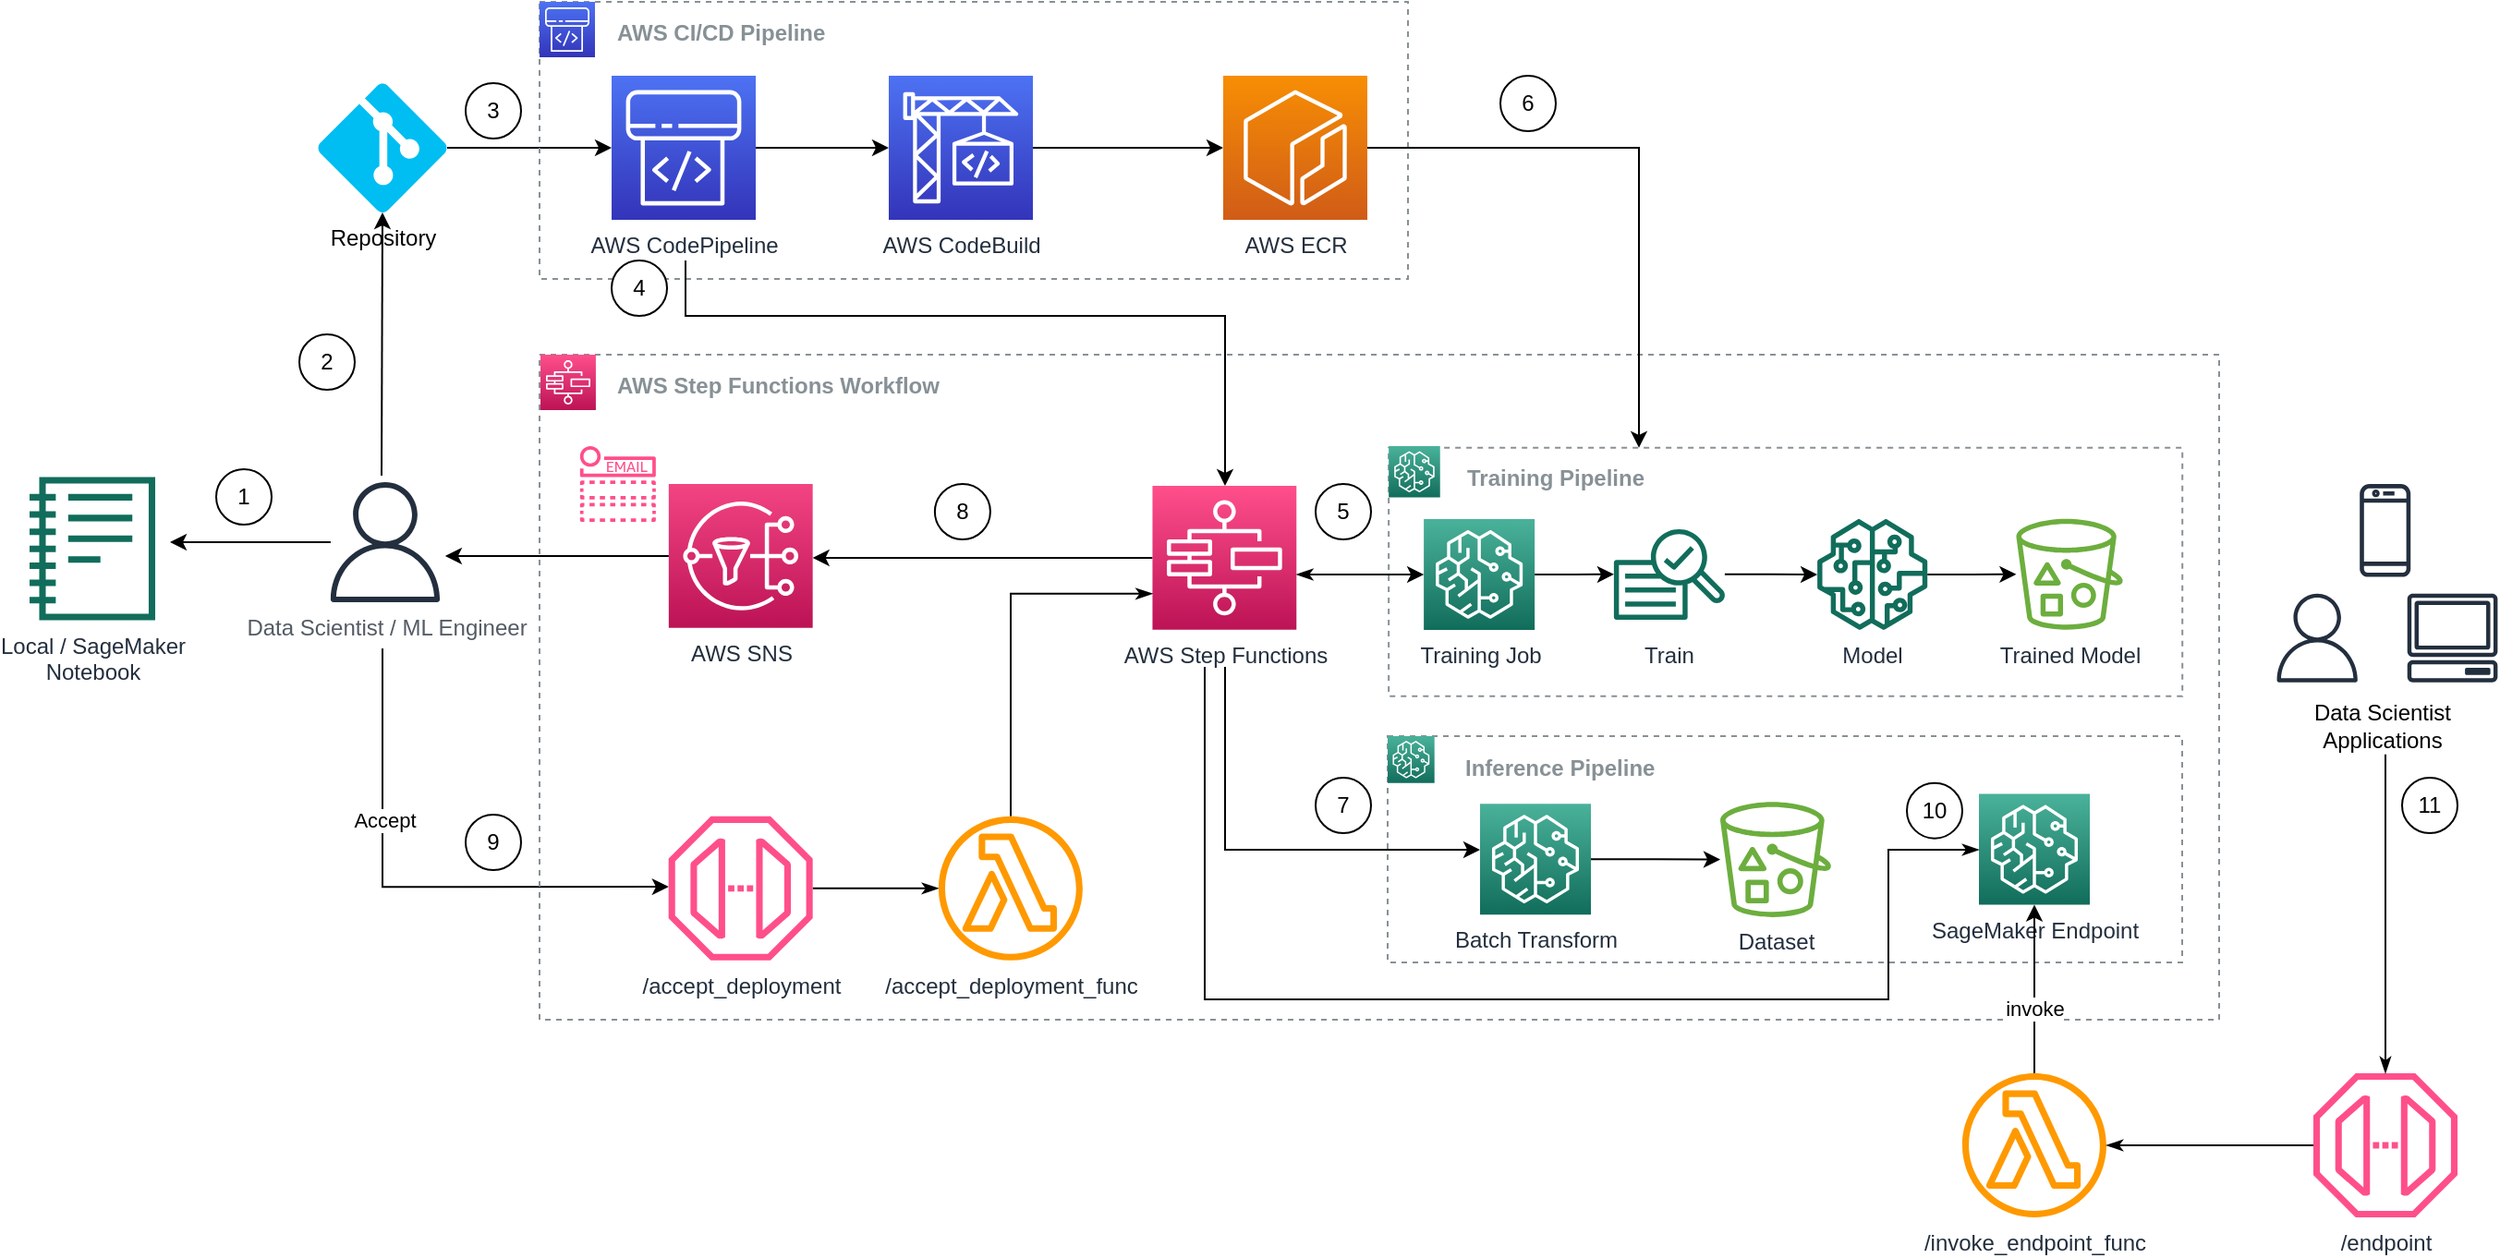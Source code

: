 <mxfile version="15.5.2" type="github">
  <diagram id="j37Jz2b9IyT9WRS_cPEV" name="Page-1">
    <mxGraphModel dx="2523" dy="934" grid="1" gridSize="10" guides="1" tooltips="1" connect="1" arrows="1" fold="1" page="1" pageScale="1" pageWidth="850" pageHeight="1100" math="0" shadow="0">
      <root>
        <mxCell id="0" />
        <mxCell id="1" parent="0" />
        <mxCell id="5Ti28n0uI5nl5lniaKAq-7" style="edgeStyle=orthogonalEdgeStyle;rounded=0;orthogonalLoop=1;jettySize=auto;html=1;entryX=0.5;entryY=1;entryDx=0;entryDy=0;entryPerimeter=0;startArrow=none;startFill=0;" edge="1" parent="1" target="b2e7_tQQ3vltjg-f_0wM-10">
          <mxGeometry relative="1" as="geometry">
            <mxPoint x="84.5" y="456.5" as="sourcePoint" />
          </mxGeometry>
        </mxCell>
        <mxCell id="5Ti28n0uI5nl5lniaKAq-9" style="edgeStyle=orthogonalEdgeStyle;rounded=0;orthogonalLoop=1;jettySize=auto;html=1;startArrow=none;startFill=0;" edge="1" parent="1">
          <mxGeometry relative="1" as="geometry">
            <mxPoint x="85" y="550" as="sourcePoint" />
            <mxPoint x="239.923" y="679.059" as="targetPoint" />
            <Array as="points">
              <mxPoint x="85" y="679" />
            </Array>
          </mxGeometry>
        </mxCell>
        <mxCell id="5Ti28n0uI5nl5lniaKAq-10" value="Accept" style="edgeLabel;html=1;align=center;verticalAlign=middle;resizable=0;points=[];" vertex="1" connectable="0" parent="5Ti28n0uI5nl5lniaKAq-9">
          <mxGeometry x="-0.349" y="1" relative="1" as="geometry">
            <mxPoint as="offset" />
          </mxGeometry>
        </mxCell>
        <mxCell id="b2e7_tQQ3vltjg-f_0wM-12" value="" style="edgeStyle=orthogonalEdgeStyle;rounded=0;orthogonalLoop=1;jettySize=auto;html=1;" parent="1" source="b2e7_tQQ3vltjg-f_0wM-10" target="b2e7_tQQ3vltjg-f_0wM-2" edge="1">
          <mxGeometry relative="1" as="geometry" />
        </mxCell>
        <mxCell id="b2e7_tQQ3vltjg-f_0wM-10" value="Repository" style="verticalLabelPosition=bottom;html=1;verticalAlign=top;align=center;strokeColor=none;fillColor=#00BEF2;shape=mxgraph.azure.git_repository;" parent="1" vertex="1">
          <mxGeometry x="50" y="244" width="70" height="70" as="geometry" />
        </mxCell>
        <mxCell id="b2e7_tQQ3vltjg-f_0wM-20" value="" style="group" parent="1" vertex="1" connectable="0">
          <mxGeometry x="170" y="200" width="470" height="170" as="geometry" />
        </mxCell>
        <mxCell id="b2e7_tQQ3vltjg-f_0wM-1" value="&lt;blockquote style=&quot;margin: 0 0 0 40px ; border: none ; padding: 0px&quot;&gt;&lt;b&gt;AWS CI/CD Pipeline&lt;/b&gt;&lt;/blockquote&gt;" style="outlineConnect=0;gradientColor=none;html=1;whiteSpace=wrap;fontSize=12;fontStyle=0;strokeColor=#879196;fillColor=none;verticalAlign=top;align=left;fontColor=#879196;dashed=1;spacingTop=3;" parent="b2e7_tQQ3vltjg-f_0wM-20" vertex="1">
          <mxGeometry width="470" height="150" as="geometry" />
        </mxCell>
        <mxCell id="b2e7_tQQ3vltjg-f_0wM-2" value="AWS CodePipeline" style="sketch=0;points=[[0,0,0],[0.25,0,0],[0.5,0,0],[0.75,0,0],[1,0,0],[0,1,0],[0.25,1,0],[0.5,1,0],[0.75,1,0],[1,1,0],[0,0.25,0],[0,0.5,0],[0,0.75,0],[1,0.25,0],[1,0.5,0],[1,0.75,0]];outlineConnect=0;fontColor=#232F3E;gradientColor=#4D72F3;gradientDirection=north;fillColor=#3334B9;strokeColor=#ffffff;dashed=0;verticalLabelPosition=bottom;verticalAlign=top;align=center;html=1;fontSize=12;fontStyle=0;aspect=fixed;shape=mxgraph.aws4.resourceIcon;resIcon=mxgraph.aws4.codepipeline;" parent="b2e7_tQQ3vltjg-f_0wM-20" vertex="1">
          <mxGeometry x="39" y="40" width="78" height="78" as="geometry" />
        </mxCell>
        <mxCell id="b2e7_tQQ3vltjg-f_0wM-3" value="AWS CodeBuild" style="sketch=0;points=[[0,0,0],[0.25,0,0],[0.5,0,0],[0.75,0,0],[1,0,0],[0,1,0],[0.25,1,0],[0.5,1,0],[0.75,1,0],[1,1,0],[0,0.25,0],[0,0.5,0],[0,0.75,0],[1,0.25,0],[1,0.5,0],[1,0.75,0]];outlineConnect=0;fontColor=#232F3E;gradientColor=#4D72F3;gradientDirection=north;fillColor=#3334B9;strokeColor=#ffffff;dashed=0;verticalLabelPosition=bottom;verticalAlign=top;align=center;html=1;fontSize=12;fontStyle=0;aspect=fixed;shape=mxgraph.aws4.resourceIcon;resIcon=mxgraph.aws4.codebuild;" parent="b2e7_tQQ3vltjg-f_0wM-20" vertex="1">
          <mxGeometry x="189" y="40" width="78" height="78" as="geometry" />
        </mxCell>
        <mxCell id="b2e7_tQQ3vltjg-f_0wM-7" style="edgeStyle=orthogonalEdgeStyle;rounded=0;orthogonalLoop=1;jettySize=auto;html=1;" parent="b2e7_tQQ3vltjg-f_0wM-20" source="b2e7_tQQ3vltjg-f_0wM-2" target="b2e7_tQQ3vltjg-f_0wM-3" edge="1">
          <mxGeometry relative="1" as="geometry" />
        </mxCell>
        <mxCell id="b2e7_tQQ3vltjg-f_0wM-4" value="AWS ECR" style="sketch=0;points=[[0,0,0],[0.25,0,0],[0.5,0,0],[0.75,0,0],[1,0,0],[0,1,0],[0.25,1,0],[0.5,1,0],[0.75,1,0],[1,1,0],[0,0.25,0],[0,0.5,0],[0,0.75,0],[1,0.25,0],[1,0.5,0],[1,0.75,0]];outlineConnect=0;fontColor=#232F3E;gradientColor=#F78E04;gradientDirection=north;fillColor=#D05C17;strokeColor=#ffffff;dashed=0;verticalLabelPosition=bottom;verticalAlign=top;align=center;html=1;fontSize=12;fontStyle=0;aspect=fixed;shape=mxgraph.aws4.resourceIcon;resIcon=mxgraph.aws4.ecr;" parent="b2e7_tQQ3vltjg-f_0wM-20" vertex="1">
          <mxGeometry x="370" y="40" width="78" height="78" as="geometry" />
        </mxCell>
        <mxCell id="b2e7_tQQ3vltjg-f_0wM-6" style="edgeStyle=orthogonalEdgeStyle;rounded=0;orthogonalLoop=1;jettySize=auto;html=1;" parent="b2e7_tQQ3vltjg-f_0wM-20" source="b2e7_tQQ3vltjg-f_0wM-3" target="b2e7_tQQ3vltjg-f_0wM-4" edge="1">
          <mxGeometry relative="1" as="geometry" />
        </mxCell>
        <mxCell id="b2e7_tQQ3vltjg-f_0wM-5" value="" style="shape=image;html=1;verticalAlign=top;verticalLabelPosition=bottom;labelBackgroundColor=#ffffff;imageAspect=0;aspect=fixed;image=https://cdn4.iconfinder.com/data/icons/logos-and-brands/512/97_Docker_logo_logos-128.png" parent="b2e7_tQQ3vltjg-f_0wM-20" vertex="1">
          <mxGeometry x="297" y="80" width="50" height="50" as="geometry" />
        </mxCell>
        <mxCell id="b2e7_tQQ3vltjg-f_0wM-22" value="" style="sketch=0;points=[[0,0,0],[0.25,0,0],[0.5,0,0],[0.75,0,0],[1,0,0],[0,1,0],[0.25,1,0],[0.5,1,0],[0.75,1,0],[1,1,0],[0,0.25,0],[0,0.5,0],[0,0.75,0],[1,0.25,0],[1,0.5,0],[1,0.75,0]];outlineConnect=0;fontColor=#232F3E;gradientColor=#4D72F3;gradientDirection=north;fillColor=#3334B9;strokeColor=#ffffff;dashed=0;verticalLabelPosition=bottom;verticalAlign=top;align=center;html=1;fontSize=12;fontStyle=0;aspect=fixed;shape=mxgraph.aws4.resourceIcon;resIcon=mxgraph.aws4.codepipeline;" parent="b2e7_tQQ3vltjg-f_0wM-20" vertex="1">
          <mxGeometry width="30" height="30" as="geometry" />
        </mxCell>
        <mxCell id="5Ti28n0uI5nl5lniaKAq-58" value="4" style="ellipse;whiteSpace=wrap;html=1;aspect=fixed;" vertex="1" parent="b2e7_tQQ3vltjg-f_0wM-20">
          <mxGeometry x="39" y="140" width="30" height="30" as="geometry" />
        </mxCell>
        <mxCell id="b2e7_tQQ3vltjg-f_0wM-25" style="edgeStyle=orthogonalEdgeStyle;rounded=0;orthogonalLoop=1;jettySize=auto;html=1;fontSize=14;" parent="1" target="b2e7_tQQ3vltjg-f_0wM-24" edge="1">
          <mxGeometry relative="1" as="geometry">
            <mxPoint x="249" y="340" as="sourcePoint" />
            <Array as="points">
              <mxPoint x="249" y="370" />
              <mxPoint x="541" y="370" />
            </Array>
          </mxGeometry>
        </mxCell>
        <mxCell id="b2e7_tQQ3vltjg-f_0wM-31" value="" style="group" parent="1" vertex="1" connectable="0">
          <mxGeometry x="170" y="391" width="910" height="360" as="geometry" />
        </mxCell>
        <mxCell id="b2e7_tQQ3vltjg-f_0wM-21" value="&lt;blockquote style=&quot;margin: 0 0 0 40px ; border: none ; padding: 0px&quot;&gt;&lt;b&gt;AWS Step Functions Workflow&lt;/b&gt;&lt;/blockquote&gt;" style="outlineConnect=0;gradientColor=none;html=1;whiteSpace=wrap;fontSize=12;fontStyle=0;strokeColor=#879196;fillColor=none;verticalAlign=top;align=left;fontColor=#879196;dashed=1;spacingTop=3;" parent="b2e7_tQQ3vltjg-f_0wM-31" vertex="1">
          <mxGeometry width="909.001" height="360" as="geometry" />
        </mxCell>
        <mxCell id="b2e7_tQQ3vltjg-f_0wM-23" value="" style="sketch=0;points=[[0,0,0],[0.25,0,0],[0.5,0,0],[0.75,0,0],[1,0,0],[0,1,0],[0.25,1,0],[0.5,1,0],[0.75,1,0],[1,1,0],[0,0.25,0],[0,0.5,0],[0,0.75,0],[1,0.25,0],[1,0.5,0],[1,0.75,0]];outlineConnect=0;fontColor=#232F3E;gradientColor=#FF4F8B;gradientDirection=north;fillColor=#BC1356;strokeColor=#ffffff;dashed=0;verticalLabelPosition=bottom;verticalAlign=top;align=center;html=1;fontSize=12;fontStyle=0;aspect=fixed;shape=mxgraph.aws4.resourceIcon;resIcon=mxgraph.aws4.step_functions;" parent="b2e7_tQQ3vltjg-f_0wM-31" vertex="1">
          <mxGeometry x="0.499" width="29.967" height="29.967" as="geometry" />
        </mxCell>
        <mxCell id="Zc0Y9S3saHH1EsJJb78X-13" style="edgeStyle=orthogonalEdgeStyle;rounded=0;orthogonalLoop=1;jettySize=auto;html=1;startArrow=classicThin;startFill=1;" parent="b2e7_tQQ3vltjg-f_0wM-31" source="b2e7_tQQ3vltjg-f_0wM-24" target="Zc0Y9S3saHH1EsJJb78X-7" edge="1">
          <mxGeometry relative="1" as="geometry">
            <Array as="points">
              <mxPoint x="430" y="119" />
              <mxPoint x="430" y="119" />
            </Array>
          </mxGeometry>
        </mxCell>
        <mxCell id="Zc0Y9S3saHH1EsJJb78X-18" value="" style="edgeStyle=orthogonalEdgeStyle;rounded=0;orthogonalLoop=1;jettySize=auto;html=1;" parent="b2e7_tQQ3vltjg-f_0wM-31" source="b2e7_tQQ3vltjg-f_0wM-24" target="Zc0Y9S3saHH1EsJJb78X-16" edge="1">
          <mxGeometry relative="1" as="geometry">
            <Array as="points">
              <mxPoint x="210" y="110" />
              <mxPoint x="210" y="110" />
            </Array>
          </mxGeometry>
        </mxCell>
        <mxCell id="b2e7_tQQ3vltjg-f_0wM-24" value="AWS Step Functions" style="sketch=0;points=[[0,0,0],[0.25,0,0],[0.5,0,0],[0.75,0,0],[1,0,0],[0,1,0],[0.25,1,0],[0.5,1,0],[0.75,1,0],[1,1,0],[0,0.25,0],[0,0.5,0],[0,0.75,0],[1,0.25,0],[1,0.5,0],[1,0.75,0]];outlineConnect=0;fontColor=#232F3E;gradientColor=#FF4F8B;gradientDirection=north;fillColor=#BC1356;strokeColor=#ffffff;dashed=0;verticalLabelPosition=bottom;verticalAlign=top;align=center;html=1;fontSize=12;fontStyle=0;aspect=fixed;shape=mxgraph.aws4.resourceIcon;resIcon=mxgraph.aws4.step_functions;" parent="b2e7_tQQ3vltjg-f_0wM-31" vertex="1">
          <mxGeometry x="331.726" y="71" width="77.914" height="77.914" as="geometry" />
        </mxCell>
        <mxCell id="Zc0Y9S3saHH1EsJJb78X-12" value="" style="group" parent="b2e7_tQQ3vltjg-f_0wM-31" vertex="1" connectable="0">
          <mxGeometry x="459.58" y="49.5" width="429.53" height="134.5" as="geometry" />
        </mxCell>
        <mxCell id="b2e7_tQQ3vltjg-f_0wM-29" value="&lt;blockquote style=&quot;margin: 0 0 0 40px ; border: none ; padding: 0px&quot;&gt;&lt;b&gt;Training Pipeline&lt;/b&gt;&lt;/blockquote&gt;" style="outlineConnect=0;gradientColor=none;html=1;whiteSpace=wrap;fontSize=12;fontStyle=0;strokeColor=#879196;fillColor=none;verticalAlign=top;align=left;fontColor=#879196;dashed=1;spacingTop=3;" parent="Zc0Y9S3saHH1EsJJb78X-12" vertex="1">
          <mxGeometry y="0.928" width="429.53" height="134.5" as="geometry" />
        </mxCell>
        <mxCell id="5Ti28n0uI5nl5lniaKAq-48" style="edgeStyle=orthogonalEdgeStyle;rounded=0;orthogonalLoop=1;jettySize=auto;html=1;startArrow=none;startFill=0;" edge="1" parent="Zc0Y9S3saHH1EsJJb78X-12" source="Zc0Y9S3saHH1EsJJb78X-1" target="Zc0Y9S3saHH1EsJJb78X-3">
          <mxGeometry relative="1" as="geometry" />
        </mxCell>
        <mxCell id="Zc0Y9S3saHH1EsJJb78X-1" value="Train" style="outlineConnect=0;fontColor=#232F3E;gradientColor=none;fillColor=#116D5B;strokeColor=none;dashed=0;verticalLabelPosition=bottom;verticalAlign=top;align=center;html=1;fontSize=12;fontStyle=0;pointerEvents=1;shape=mxgraph.aws4.sagemaker_train;" parent="Zc0Y9S3saHH1EsJJb78X-12" vertex="1">
          <mxGeometry x="121.867" y="39.472" width="60" height="60" as="geometry" />
        </mxCell>
        <mxCell id="5Ti28n0uI5nl5lniaKAq-49" value="" style="edgeStyle=orthogonalEdgeStyle;rounded=0;orthogonalLoop=1;jettySize=auto;html=1;startArrow=none;startFill=0;" edge="1" parent="Zc0Y9S3saHH1EsJJb78X-12" source="Zc0Y9S3saHH1EsJJb78X-3" target="5Ti28n0uI5nl5lniaKAq-4">
          <mxGeometry relative="1" as="geometry" />
        </mxCell>
        <mxCell id="Zc0Y9S3saHH1EsJJb78X-3" value="Model" style="outlineConnect=0;fontColor=#232F3E;gradientColor=none;fillColor=#116D5B;strokeColor=none;dashed=0;verticalLabelPosition=bottom;verticalAlign=top;align=center;html=1;fontSize=12;fontStyle=0;aspect=fixed;pointerEvents=1;shape=mxgraph.aws4.sagemaker_model;" parent="Zc0Y9S3saHH1EsJJb78X-12" vertex="1">
          <mxGeometry x="231.746" y="39.469" width="60" height="60" as="geometry" />
        </mxCell>
        <mxCell id="b2e7_tQQ3vltjg-f_0wM-30" value="" style="sketch=0;points=[[0,0,0],[0.25,0,0],[0.5,0,0],[0.75,0,0],[1,0,0],[0,1,0],[0.25,1,0],[0.5,1,0],[0.75,1,0],[1,1,0],[0,0.25,0],[0,0.5,0],[0,0.75,0],[1,0.25,0],[1,0.5,0],[1,0.75,0]];outlineConnect=0;fontColor=#232F3E;gradientColor=#4AB29A;gradientDirection=north;fillColor=#116D5B;strokeColor=#ffffff;dashed=0;verticalLabelPosition=bottom;verticalAlign=top;align=center;html=1;fontSize=12;fontStyle=0;aspect=fixed;shape=mxgraph.aws4.resourceIcon;resIcon=mxgraph.aws4.sagemaker;" parent="Zc0Y9S3saHH1EsJJb78X-12" vertex="1">
          <mxGeometry width="27.797" height="27.797" as="geometry" />
        </mxCell>
        <mxCell id="Zc0Y9S3saHH1EsJJb78X-15" style="edgeStyle=orthogonalEdgeStyle;rounded=0;orthogonalLoop=1;jettySize=auto;html=1;" parent="Zc0Y9S3saHH1EsJJb78X-12" source="Zc0Y9S3saHH1EsJJb78X-7" target="Zc0Y9S3saHH1EsJJb78X-1" edge="1">
          <mxGeometry relative="1" as="geometry" />
        </mxCell>
        <mxCell id="Zc0Y9S3saHH1EsJJb78X-7" value="Training Job" style="points=[[0,0,0],[0.25,0,0],[0.5,0,0],[0.75,0,0],[1,0,0],[0,1,0],[0.25,1,0],[0.5,1,0],[0.75,1,0],[1,1,0],[0,0.25,0],[0,0.5,0],[0,0.75,0],[1,0.25,0],[1,0.5,0],[1,0.75,0]];outlineConnect=0;fontColor=#232F3E;gradientColor=#4AB29A;gradientDirection=north;fillColor=#116D5B;strokeColor=#ffffff;dashed=0;verticalLabelPosition=bottom;verticalAlign=top;align=center;html=1;fontSize=12;fontStyle=0;aspect=fixed;shape=mxgraph.aws4.resourceIcon;resIcon=mxgraph.aws4.sagemaker;" parent="Zc0Y9S3saHH1EsJJb78X-12" vertex="1">
          <mxGeometry x="18.979" y="39.475" width="60" height="60" as="geometry" />
        </mxCell>
        <mxCell id="5Ti28n0uI5nl5lniaKAq-4" value="Trained Model" style="sketch=0;outlineConnect=0;fontColor=#232F3E;gradientColor=none;fillColor=#6CAE3E;strokeColor=none;dashed=0;verticalLabelPosition=bottom;verticalAlign=top;align=center;html=1;fontSize=12;fontStyle=0;aspect=fixed;pointerEvents=1;shape=mxgraph.aws4.bucket_with_objects;" vertex="1" parent="Zc0Y9S3saHH1EsJJb78X-12">
          <mxGeometry x="339.628" y="39.352" width="57.69" height="60" as="geometry" />
        </mxCell>
        <mxCell id="Zc0Y9S3saHH1EsJJb78X-16" value="AWS SNS" style="points=[[0,0,0],[0.25,0,0],[0.5,0,0],[0.75,0,0],[1,0,0],[0,1,0],[0.25,1,0],[0.5,1,0],[0.75,1,0],[1,1,0],[0,0.25,0],[0,0.5,0],[0,0.75,0],[1,0.25,0],[1,0.5,0],[1,0.75,0]];outlineConnect=0;fontColor=#232F3E;gradientColor=#F34482;gradientDirection=north;fillColor=#BC1356;strokeColor=#ffffff;dashed=0;verticalLabelPosition=bottom;verticalAlign=top;align=center;html=1;fontSize=12;fontStyle=0;aspect=fixed;shape=mxgraph.aws4.resourceIcon;resIcon=mxgraph.aws4.sns;" parent="b2e7_tQQ3vltjg-f_0wM-31" vertex="1">
          <mxGeometry x="69.923" y="70" width="77.914" height="77.914" as="geometry" />
        </mxCell>
        <mxCell id="5Ti28n0uI5nl5lniaKAq-29" value="" style="sketch=0;outlineConnect=0;fontColor=#232F3E;gradientColor=none;fillColor=#FF4F8B;strokeColor=none;dashed=0;verticalLabelPosition=bottom;verticalAlign=top;align=center;html=1;fontSize=12;fontStyle=0;aspect=fixed;pointerEvents=1;shape=mxgraph.aws4.email_notification;" vertex="1" parent="b2e7_tQQ3vltjg-f_0wM-31">
          <mxGeometry x="21.92" y="49.5" width="41" height="41" as="geometry" />
        </mxCell>
        <mxCell id="5Ti28n0uI5nl5lniaKAq-57" value="5" style="ellipse;whiteSpace=wrap;html=1;aspect=fixed;" vertex="1" parent="b2e7_tQQ3vltjg-f_0wM-31">
          <mxGeometry x="420" y="70" width="30" height="30" as="geometry" />
        </mxCell>
        <mxCell id="5Ti28n0uI5nl5lniaKAq-55" value="7" style="ellipse;whiteSpace=wrap;html=1;aspect=fixed;" vertex="1" parent="b2e7_tQQ3vltjg-f_0wM-31">
          <mxGeometry x="420" y="229" width="30" height="30" as="geometry" />
        </mxCell>
        <mxCell id="5Ti28n0uI5nl5lniaKAq-54" value="8" style="ellipse;whiteSpace=wrap;html=1;aspect=fixed;" vertex="1" parent="b2e7_tQQ3vltjg-f_0wM-31">
          <mxGeometry x="213.95" y="70" width="30" height="30" as="geometry" />
        </mxCell>
        <mxCell id="5Ti28n0uI5nl5lniaKAq-77" style="edgeStyle=orthogonalEdgeStyle;rounded=0;orthogonalLoop=1;jettySize=auto;html=1;startArrow=none;startFill=0;endArrow=classicThin;endFill=1;" edge="1" parent="b2e7_tQQ3vltjg-f_0wM-31" source="5Ti28n0uI5nl5lniaKAq-75" target="5Ti28n0uI5nl5lniaKAq-76">
          <mxGeometry relative="1" as="geometry" />
        </mxCell>
        <mxCell id="5Ti28n0uI5nl5lniaKAq-75" value="/accept_deployment" style="sketch=0;outlineConnect=0;fontColor=#232F3E;gradientColor=none;fillColor=#FF4F8B;strokeColor=none;dashed=0;verticalLabelPosition=bottom;verticalAlign=top;align=center;html=1;fontSize=12;fontStyle=0;aspect=fixed;pointerEvents=1;shape=mxgraph.aws4.endpoint;" vertex="1" parent="b2e7_tQQ3vltjg-f_0wM-31">
          <mxGeometry x="69.84" y="249.91" width="78" height="78" as="geometry" />
        </mxCell>
        <mxCell id="5Ti28n0uI5nl5lniaKAq-78" style="edgeStyle=orthogonalEdgeStyle;rounded=0;orthogonalLoop=1;jettySize=auto;html=1;entryX=0;entryY=0.75;entryDx=0;entryDy=0;entryPerimeter=0;startArrow=none;startFill=0;endArrow=classicThin;endFill=1;" edge="1" parent="b2e7_tQQ3vltjg-f_0wM-31" source="5Ti28n0uI5nl5lniaKAq-76" target="b2e7_tQQ3vltjg-f_0wM-24">
          <mxGeometry relative="1" as="geometry">
            <Array as="points">
              <mxPoint x="255" y="129" />
            </Array>
          </mxGeometry>
        </mxCell>
        <mxCell id="5Ti28n0uI5nl5lniaKAq-76" value="/accept_deployment_func" style="sketch=0;outlineConnect=0;fontColor=#232F3E;gradientColor=none;fillColor=#FF9900;strokeColor=none;dashed=0;verticalLabelPosition=bottom;verticalAlign=top;align=center;html=1;fontSize=12;fontStyle=0;aspect=fixed;pointerEvents=1;shape=mxgraph.aws4.lambda_function;" vertex="1" parent="b2e7_tQQ3vltjg-f_0wM-31">
          <mxGeometry x="215.95" y="249.91" width="78" height="78" as="geometry" />
        </mxCell>
        <mxCell id="Zc0Y9S3saHH1EsJJb78X-2" value="Local / SageMaker&lt;br&gt;Notebook" style="outlineConnect=0;fontColor=#232F3E;gradientColor=none;fillColor=#116D5B;strokeColor=none;dashed=0;verticalLabelPosition=bottom;verticalAlign=top;align=center;html=1;fontSize=12;fontStyle=0;aspect=fixed;pointerEvents=1;shape=mxgraph.aws4.sagemaker_notebook;" parent="1" vertex="1">
          <mxGeometry x="-106" y="457" width="68" height="78" as="geometry" />
        </mxCell>
        <mxCell id="Zc0Y9S3saHH1EsJJb78X-19" style="edgeStyle=orthogonalEdgeStyle;rounded=0;orthogonalLoop=1;jettySize=auto;html=1;" parent="1" source="Zc0Y9S3saHH1EsJJb78X-16" edge="1">
          <mxGeometry relative="1" as="geometry">
            <Array as="points">
              <mxPoint x="160" y="500" />
              <mxPoint x="160" y="500" />
            </Array>
            <mxPoint x="118.934" y="500" as="targetPoint" />
          </mxGeometry>
        </mxCell>
        <mxCell id="Zc0Y9S3saHH1EsJJb78X-21" style="edgeStyle=orthogonalEdgeStyle;rounded=0;orthogonalLoop=1;jettySize=auto;html=1;" parent="1" source="b2e7_tQQ3vltjg-f_0wM-4" target="b2e7_tQQ3vltjg-f_0wM-29" edge="1">
          <mxGeometry relative="1" as="geometry">
            <Array as="points">
              <mxPoint x="765" y="279" />
            </Array>
          </mxGeometry>
        </mxCell>
        <mxCell id="5Ti28n0uI5nl5lniaKAq-15" value="" style="group" vertex="1" connectable="0" parent="1">
          <mxGeometry x="629" y="597.5" width="430" height="122.5" as="geometry" />
        </mxCell>
        <mxCell id="5Ti28n0uI5nl5lniaKAq-16" value="&lt;blockquote style=&quot;margin: 0 0 0 40px ; border: none ; padding: 0px&quot;&gt;&lt;b&gt;Inference Pipeline&lt;/b&gt;&lt;/blockquote&gt;" style="outlineConnect=0;gradientColor=none;html=1;whiteSpace=wrap;fontSize=12;fontStyle=0;strokeColor=#879196;fillColor=none;verticalAlign=top;align=left;fontColor=#879196;dashed=1;spacingTop=3;" vertex="1" parent="5Ti28n0uI5nl5lniaKAq-15">
          <mxGeometry width="430" height="122.5" as="geometry" />
        </mxCell>
        <mxCell id="5Ti28n0uI5nl5lniaKAq-21" value="" style="sketch=0;points=[[0,0,0],[0.25,0,0],[0.5,0,0],[0.75,0,0],[1,0,0],[0,1,0],[0.25,1,0],[0.5,1,0],[0.75,1,0],[1,1,0],[0,0.25,0],[0,0.5,0],[0,0.75,0],[1,0.25,0],[1,0.5,0],[1,0.75,0]];outlineConnect=0;fontColor=#232F3E;gradientColor=#4AB29A;gradientDirection=north;fillColor=#116D5B;strokeColor=#ffffff;dashed=0;verticalLabelPosition=bottom;verticalAlign=top;align=center;html=1;fontSize=12;fontStyle=0;aspect=fixed;shape=mxgraph.aws4.resourceIcon;resIcon=mxgraph.aws4.sagemaker;" vertex="1" parent="5Ti28n0uI5nl5lniaKAq-15">
          <mxGeometry width="25.345" height="25.345" as="geometry" />
        </mxCell>
        <mxCell id="5Ti28n0uI5nl5lniaKAq-28" style="edgeStyle=orthogonalEdgeStyle;rounded=0;orthogonalLoop=1;jettySize=auto;html=1;startArrow=none;startFill=0;" edge="1" parent="5Ti28n0uI5nl5lniaKAq-15" source="5Ti28n0uI5nl5lniaKAq-23" target="5Ti28n0uI5nl5lniaKAq-24">
          <mxGeometry relative="1" as="geometry" />
        </mxCell>
        <mxCell id="5Ti28n0uI5nl5lniaKAq-23" value="Batch Transform" style="points=[[0,0,0],[0.25,0,0],[0.5,0,0],[0.75,0,0],[1,0,0],[0,1,0],[0.25,1,0],[0.5,1,0],[0.75,1,0],[1,1,0],[0,0.25,0],[0,0.5,0],[0,0.75,0],[1,0.25,0],[1,0.5,0],[1,0.75,0]];outlineConnect=0;fontColor=#232F3E;gradientColor=#4AB29A;gradientDirection=north;fillColor=#116D5B;strokeColor=#ffffff;dashed=0;verticalLabelPosition=bottom;verticalAlign=top;align=center;html=1;fontSize=12;fontStyle=0;aspect=fixed;shape=mxgraph.aws4.resourceIcon;resIcon=mxgraph.aws4.sagemaker;" vertex="1" parent="5Ti28n0uI5nl5lniaKAq-15">
          <mxGeometry x="50" y="36.577" width="60" height="60" as="geometry" />
        </mxCell>
        <mxCell id="5Ti28n0uI5nl5lniaKAq-24" value="Dataset" style="sketch=0;outlineConnect=0;fontColor=#232F3E;gradientColor=none;fillColor=#6CAE3E;strokeColor=none;dashed=0;verticalLabelPosition=bottom;verticalAlign=top;align=center;html=1;fontSize=12;fontStyle=0;aspect=fixed;pointerEvents=1;shape=mxgraph.aws4.bucket_with_objects;" vertex="1" parent="5Ti28n0uI5nl5lniaKAq-15">
          <mxGeometry x="180" y="35.565" width="60" height="62.4" as="geometry" />
        </mxCell>
        <mxCell id="5Ti28n0uI5nl5lniaKAq-32" value="SageMaker Endpoint" style="sketch=0;points=[[0,0,0],[0.25,0,0],[0.5,0,0],[0.75,0,0],[1,0,0],[0,1,0],[0.25,1,0],[0.5,1,0],[0.75,1,0],[1,1,0],[0,0.25,0],[0,0.5,0],[0,0.75,0],[1,0.25,0],[1,0.5,0],[1,0.75,0]];outlineConnect=0;fontColor=#232F3E;gradientColor=#4AB29A;gradientDirection=north;fillColor=#116D5B;strokeColor=#ffffff;dashed=0;verticalLabelPosition=bottom;verticalAlign=top;align=center;html=1;fontSize=12;fontStyle=0;aspect=fixed;shape=mxgraph.aws4.resourceIcon;resIcon=mxgraph.aws4.sagemaker;" vertex="1" parent="5Ti28n0uI5nl5lniaKAq-15">
          <mxGeometry x="320" y="31.25" width="60" height="60" as="geometry" />
        </mxCell>
        <mxCell id="5Ti28n0uI5nl5lniaKAq-52" value="10" style="ellipse;whiteSpace=wrap;html=1;aspect=fixed;" vertex="1" parent="5Ti28n0uI5nl5lniaKAq-15">
          <mxGeometry x="281" y="25.34" width="30" height="30" as="geometry" />
        </mxCell>
        <mxCell id="5Ti28n0uI5nl5lniaKAq-25" style="edgeStyle=orthogonalEdgeStyle;rounded=0;orthogonalLoop=1;jettySize=auto;html=1;startArrow=none;startFill=0;" edge="1" parent="1" target="5Ti28n0uI5nl5lniaKAq-23">
          <mxGeometry relative="1" as="geometry">
            <mxPoint x="541" y="560" as="sourcePoint" />
            <Array as="points">
              <mxPoint x="541" y="659" />
            </Array>
          </mxGeometry>
        </mxCell>
        <mxCell id="5Ti28n0uI5nl5lniaKAq-47" style="edgeStyle=orthogonalEdgeStyle;rounded=0;orthogonalLoop=1;jettySize=auto;html=1;startArrow=none;startFill=0;" edge="1" parent="1" source="5Ti28n0uI5nl5lniaKAq-46">
          <mxGeometry relative="1" as="geometry">
            <mxPoint x="-30" y="492.5" as="targetPoint" />
          </mxGeometry>
        </mxCell>
        <mxCell id="5Ti28n0uI5nl5lniaKAq-46" value="&lt;span style=&quot;color: rgb(84 , 91 , 100)&quot;&gt;Data Scientist / ML Engineer&lt;/span&gt;" style="sketch=0;outlineConnect=0;fontColor=#232F3E;gradientColor=none;fillColor=#232F3E;strokeColor=none;dashed=0;verticalLabelPosition=bottom;verticalAlign=top;align=center;html=1;fontSize=12;fontStyle=0;aspect=fixed;pointerEvents=1;shape=mxgraph.aws4.user;" vertex="1" parent="1">
          <mxGeometry x="54" y="460" width="65" height="65" as="geometry" />
        </mxCell>
        <mxCell id="5Ti28n0uI5nl5lniaKAq-51" value="11" style="ellipse;whiteSpace=wrap;html=1;aspect=fixed;" vertex="1" parent="1">
          <mxGeometry x="1178" y="620" width="30" height="30" as="geometry" />
        </mxCell>
        <mxCell id="5Ti28n0uI5nl5lniaKAq-53" value="9" style="ellipse;whiteSpace=wrap;html=1;aspect=fixed;" vertex="1" parent="1">
          <mxGeometry x="130" y="640" width="30" height="30" as="geometry" />
        </mxCell>
        <mxCell id="5Ti28n0uI5nl5lniaKAq-56" value="6" style="ellipse;whiteSpace=wrap;html=1;aspect=fixed;" vertex="1" parent="1">
          <mxGeometry x="690" y="240" width="30" height="30" as="geometry" />
        </mxCell>
        <mxCell id="5Ti28n0uI5nl5lniaKAq-59" value="3" style="ellipse;whiteSpace=wrap;html=1;aspect=fixed;" vertex="1" parent="1">
          <mxGeometry x="130" y="244" width="30" height="30" as="geometry" />
        </mxCell>
        <mxCell id="5Ti28n0uI5nl5lniaKAq-60" value="2" style="ellipse;whiteSpace=wrap;html=1;aspect=fixed;" vertex="1" parent="1">
          <mxGeometry x="40" y="380" width="30" height="30" as="geometry" />
        </mxCell>
        <mxCell id="5Ti28n0uI5nl5lniaKAq-61" value="1" style="ellipse;whiteSpace=wrap;html=1;aspect=fixed;" vertex="1" parent="1">
          <mxGeometry x="-5" y="453" width="30" height="30" as="geometry" />
        </mxCell>
        <mxCell id="5Ti28n0uI5nl5lniaKAq-62" value="" style="group" vertex="1" connectable="0" parent="1">
          <mxGeometry x="1108.1" y="460.0" width="121.81" height="147.34" as="geometry" />
        </mxCell>
        <mxCell id="5Ti28n0uI5nl5lniaKAq-68" value="" style="group" vertex="1" connectable="0" parent="5Ti28n0uI5nl5lniaKAq-62">
          <mxGeometry width="121.81" height="147.34" as="geometry" />
        </mxCell>
        <mxCell id="5Ti28n0uI5nl5lniaKAq-40" value="" style="sketch=0;outlineConnect=0;fontColor=#232F3E;gradientColor=none;fillColor=#232F3E;strokeColor=none;dashed=0;verticalLabelPosition=bottom;verticalAlign=top;align=center;html=1;fontSize=12;fontStyle=0;aspect=fixed;pointerEvents=1;shape=mxgraph.aws4.user;" vertex="1" parent="5Ti28n0uI5nl5lniaKAq-68">
          <mxGeometry y="60.34" width="48" height="48" as="geometry" />
        </mxCell>
        <mxCell id="5Ti28n0uI5nl5lniaKAq-41" value="" style="sketch=0;outlineConnect=0;fontColor=#232F3E;gradientColor=none;fillColor=#232F3E;strokeColor=none;dashed=0;verticalLabelPosition=bottom;verticalAlign=top;align=center;html=1;fontSize=12;fontStyle=0;aspect=fixed;pointerEvents=1;shape=mxgraph.aws4.client;" vertex="1" parent="5Ti28n0uI5nl5lniaKAq-68">
          <mxGeometry x="72.55" y="60.34" width="49.26" height="48" as="geometry" />
        </mxCell>
        <mxCell id="5Ti28n0uI5nl5lniaKAq-42" value="" style="sketch=0;outlineConnect=0;fontColor=#232F3E;gradientColor=none;fillColor=#232F3E;strokeColor=none;dashed=0;verticalLabelPosition=bottom;verticalAlign=top;align=center;html=1;fontSize=12;fontStyle=0;aspect=fixed;pointerEvents=1;shape=mxgraph.aws4.mobile_client;" vertex="1" parent="5Ti28n0uI5nl5lniaKAq-68">
          <mxGeometry x="47" width="27.51" height="52.34" as="geometry" />
        </mxCell>
        <mxCell id="5Ti28n0uI5nl5lniaKAq-43" value="Data Scientist&lt;br&gt;Applications" style="text;html=1;strokeColor=none;fillColor=none;align=center;verticalAlign=middle;whiteSpace=wrap;rounded=0;" vertex="1" parent="5Ti28n0uI5nl5lniaKAq-68">
          <mxGeometry x="3.85" y="117.34" width="111.04" height="30" as="geometry" />
        </mxCell>
        <mxCell id="5Ti28n0uI5nl5lniaKAq-70" style="edgeStyle=orthogonalEdgeStyle;rounded=0;orthogonalLoop=1;jettySize=auto;html=1;startArrow=none;startFill=0;" edge="1" parent="1" source="5Ti28n0uI5nl5lniaKAq-63" target="5Ti28n0uI5nl5lniaKAq-32">
          <mxGeometry relative="1" as="geometry" />
        </mxCell>
        <mxCell id="5Ti28n0uI5nl5lniaKAq-72" value="invoke" style="edgeLabel;html=1;align=center;verticalAlign=middle;resizable=0;points=[];" vertex="1" connectable="0" parent="5Ti28n0uI5nl5lniaKAq-70">
          <mxGeometry x="-0.236" relative="1" as="geometry">
            <mxPoint as="offset" />
          </mxGeometry>
        </mxCell>
        <mxCell id="5Ti28n0uI5nl5lniaKAq-63" value="/invoke_endpoint_func" style="sketch=0;outlineConnect=0;fontColor=#232F3E;gradientColor=none;fillColor=#FF9900;strokeColor=none;dashed=0;verticalLabelPosition=bottom;verticalAlign=top;align=center;html=1;fontSize=12;fontStyle=0;aspect=fixed;pointerEvents=1;shape=mxgraph.aws4.lambda_function;" vertex="1" parent="1">
          <mxGeometry x="940.0" y="780" width="78" height="78" as="geometry" />
        </mxCell>
        <mxCell id="5Ti28n0uI5nl5lniaKAq-80" style="edgeStyle=orthogonalEdgeStyle;rounded=0;orthogonalLoop=1;jettySize=auto;html=1;startArrow=none;startFill=0;endArrow=classicThin;endFill=1;" edge="1" parent="1" source="5Ti28n0uI5nl5lniaKAq-64" target="5Ti28n0uI5nl5lniaKAq-63">
          <mxGeometry relative="1" as="geometry" />
        </mxCell>
        <mxCell id="5Ti28n0uI5nl5lniaKAq-64" value="/endpoint" style="sketch=0;outlineConnect=0;fontColor=#232F3E;gradientColor=none;fillColor=#FF4F8B;strokeColor=none;dashed=0;verticalLabelPosition=bottom;verticalAlign=top;align=center;html=1;fontSize=12;fontStyle=0;aspect=fixed;pointerEvents=1;shape=mxgraph.aws4.endpoint;" vertex="1" parent="1">
          <mxGeometry x="1130" y="780" width="78" height="78" as="geometry" />
        </mxCell>
        <mxCell id="5Ti28n0uI5nl5lniaKAq-79" style="edgeStyle=orthogonalEdgeStyle;rounded=0;orthogonalLoop=1;jettySize=auto;html=1;startArrow=none;startFill=0;endArrow=classicThin;endFill=1;" edge="1" parent="1" target="5Ti28n0uI5nl5lniaKAq-32">
          <mxGeometry relative="1" as="geometry">
            <mxPoint x="530" y="560" as="sourcePoint" />
            <Array as="points">
              <mxPoint x="530" y="740" />
              <mxPoint x="900" y="740" />
              <mxPoint x="900" y="659" />
            </Array>
          </mxGeometry>
        </mxCell>
        <mxCell id="5Ti28n0uI5nl5lniaKAq-81" style="edgeStyle=orthogonalEdgeStyle;rounded=0;orthogonalLoop=1;jettySize=auto;html=1;startArrow=none;startFill=0;endArrow=classicThin;endFill=1;" edge="1" parent="1" source="5Ti28n0uI5nl5lniaKAq-43" target="5Ti28n0uI5nl5lniaKAq-64">
          <mxGeometry relative="1" as="geometry">
            <Array as="points">
              <mxPoint x="1169" y="700" />
              <mxPoint x="1169" y="700" />
            </Array>
          </mxGeometry>
        </mxCell>
      </root>
    </mxGraphModel>
  </diagram>
</mxfile>
